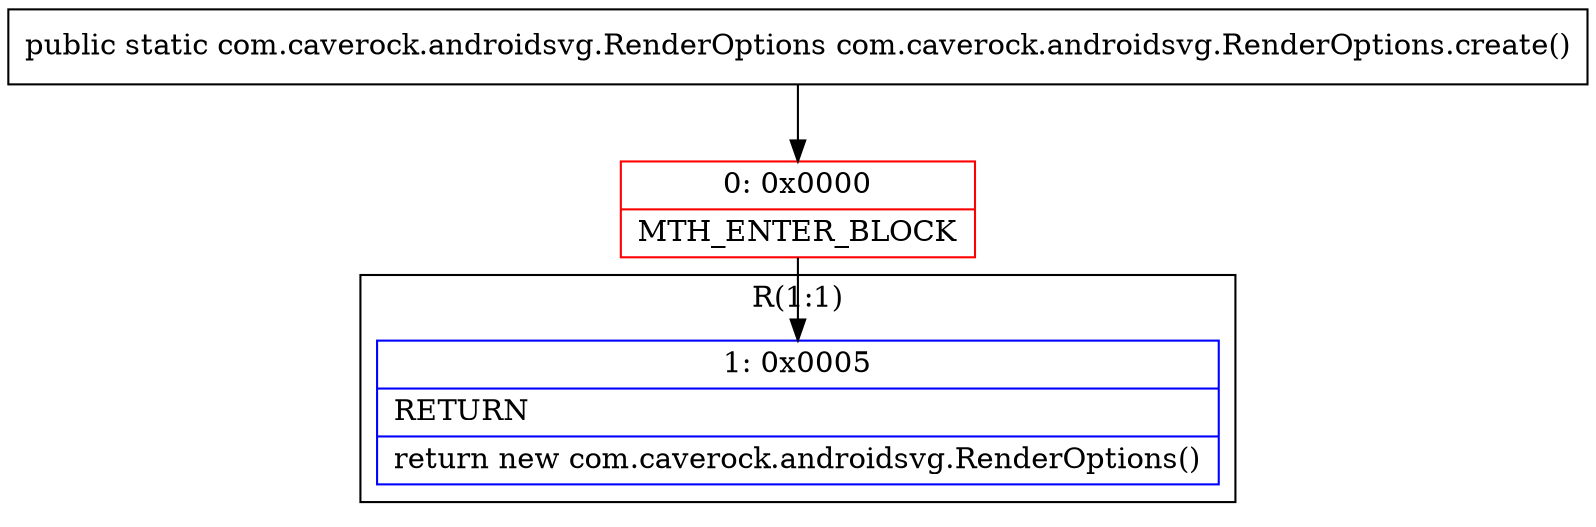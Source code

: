 digraph "CFG forcom.caverock.androidsvg.RenderOptions.create()Lcom\/caverock\/androidsvg\/RenderOptions;" {
subgraph cluster_Region_397389831 {
label = "R(1:1)";
node [shape=record,color=blue];
Node_1 [shape=record,label="{1\:\ 0x0005|RETURN\l|return new com.caverock.androidsvg.RenderOptions()\l}"];
}
Node_0 [shape=record,color=red,label="{0\:\ 0x0000|MTH_ENTER_BLOCK\l}"];
MethodNode[shape=record,label="{public static com.caverock.androidsvg.RenderOptions com.caverock.androidsvg.RenderOptions.create() }"];
MethodNode -> Node_0;
Node_0 -> Node_1;
}

